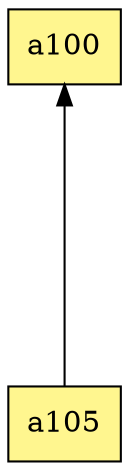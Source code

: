 digraph G {
rankdir=BT;ranksep="2.0";
"a100" [shape=record,fillcolor=khaki1,style=filled,label="{a100}"];
"a105" [shape=record,fillcolor=khaki1,style=filled,label="{a105}"];
"a105" -> "a100"
}